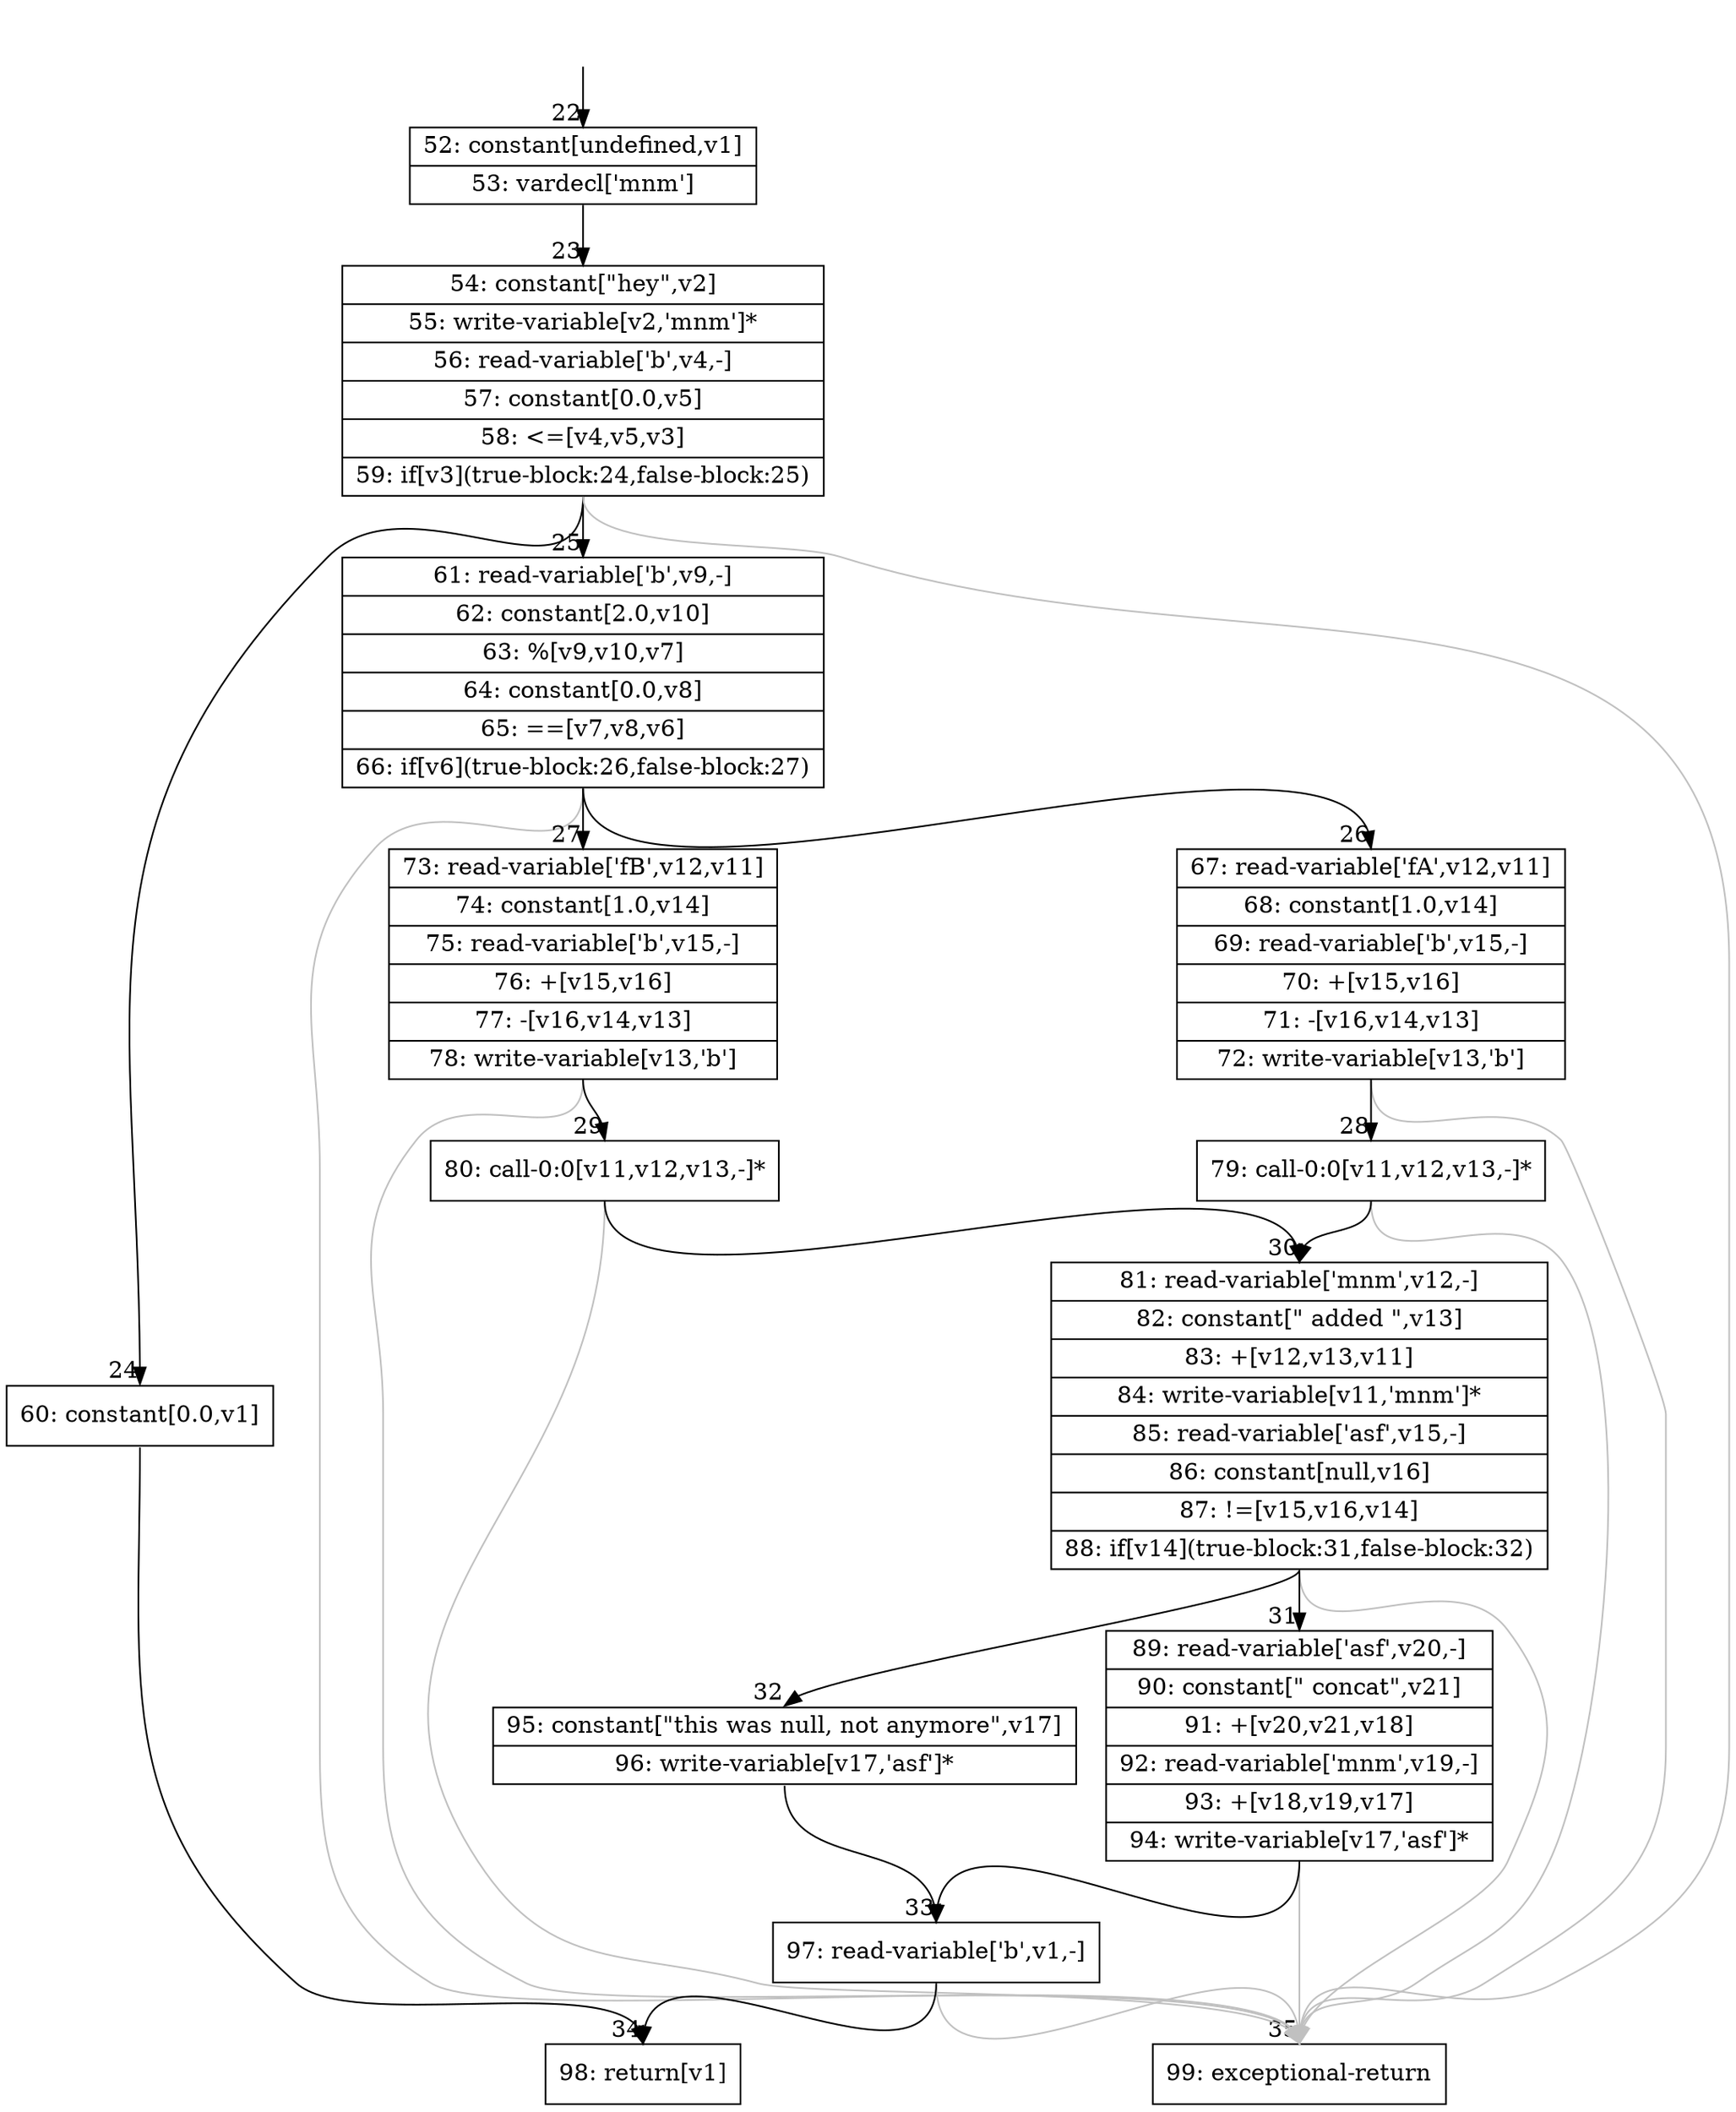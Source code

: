 digraph {
rankdir="TD"
BB_entry2[shape=none,label=""];
BB_entry2 -> BB22 [tailport=s, headport=n, headlabel="    22"]
BB22 [shape=record label="{52: constant[undefined,v1]|53: vardecl['mnm']}" ] 
BB22 -> BB23 [tailport=s, headport=n, headlabel="      23"]
BB23 [shape=record label="{54: constant[\"hey\",v2]|55: write-variable[v2,'mnm']*|56: read-variable['b',v4,-]|57: constant[0.0,v5]|58: \<=[v4,v5,v3]|59: if[v3](true-block:24,false-block:25)}" ] 
BB23 -> BB24 [tailport=s, headport=n, headlabel="      24"]
BB23 -> BB25 [tailport=s, headport=n, headlabel="      25"]
BB23 -> BB35 [tailport=s, headport=n, color=gray, headlabel="      35"]
BB24 [shape=record label="{60: constant[0.0,v1]}" ] 
BB24 -> BB34 [tailport=s, headport=n, headlabel="      34"]
BB25 [shape=record label="{61: read-variable['b',v9,-]|62: constant[2.0,v10]|63: %[v9,v10,v7]|64: constant[0.0,v8]|65: ==[v7,v8,v6]|66: if[v6](true-block:26,false-block:27)}" ] 
BB25 -> BB26 [tailport=s, headport=n, headlabel="      26"]
BB25 -> BB27 [tailport=s, headport=n, headlabel="      27"]
BB25 -> BB35 [tailport=s, headport=n, color=gray]
BB26 [shape=record label="{67: read-variable['fA',v12,v11]|68: constant[1.0,v14]|69: read-variable['b',v15,-]|70: +[v15,v16]|71: -[v16,v14,v13]|72: write-variable[v13,'b']}" ] 
BB26 -> BB28 [tailport=s, headport=n, headlabel="      28"]
BB26 -> BB35 [tailport=s, headport=n, color=gray]
BB27 [shape=record label="{73: read-variable['fB',v12,v11]|74: constant[1.0,v14]|75: read-variable['b',v15,-]|76: +[v15,v16]|77: -[v16,v14,v13]|78: write-variable[v13,'b']}" ] 
BB27 -> BB29 [tailport=s, headport=n, headlabel="      29"]
BB27 -> BB35 [tailport=s, headport=n, color=gray]
BB28 [shape=record label="{79: call-0:0[v11,v12,v13,-]*}" ] 
BB28 -> BB30 [tailport=s, headport=n, headlabel="      30"]
BB28 -> BB35 [tailport=s, headport=n, color=gray]
BB29 [shape=record label="{80: call-0:0[v11,v12,v13,-]*}" ] 
BB29 -> BB30 [tailport=s, headport=n]
BB29 -> BB35 [tailport=s, headport=n, color=gray]
BB30 [shape=record label="{81: read-variable['mnm',v12,-]|82: constant[\" added \",v13]|83: +[v12,v13,v11]|84: write-variable[v11,'mnm']*|85: read-variable['asf',v15,-]|86: constant[null,v16]|87: !=[v15,v16,v14]|88: if[v14](true-block:31,false-block:32)}" ] 
BB30 -> BB31 [tailport=s, headport=n, headlabel="      31"]
BB30 -> BB32 [tailport=s, headport=n, headlabel="      32"]
BB30 -> BB35 [tailport=s, headport=n, color=gray]
BB31 [shape=record label="{89: read-variable['asf',v20,-]|90: constant[\" concat\",v21]|91: +[v20,v21,v18]|92: read-variable['mnm',v19,-]|93: +[v18,v19,v17]|94: write-variable[v17,'asf']*}" ] 
BB31 -> BB33 [tailport=s, headport=n, headlabel="      33"]
BB31 -> BB35 [tailport=s, headport=n, color=gray]
BB32 [shape=record label="{95: constant[\"this was null, not anymore\",v17]|96: write-variable[v17,'asf']*}" ] 
BB32 -> BB33 [tailport=s, headport=n]
BB33 [shape=record label="{97: read-variable['b',v1,-]}" ] 
BB33 -> BB34 [tailport=s, headport=n]
BB33 -> BB35 [tailport=s, headport=n, color=gray]
BB34 [shape=record label="{98: return[v1]}" ] 
BB35 [shape=record label="{99: exceptional-return}" ] 
}
